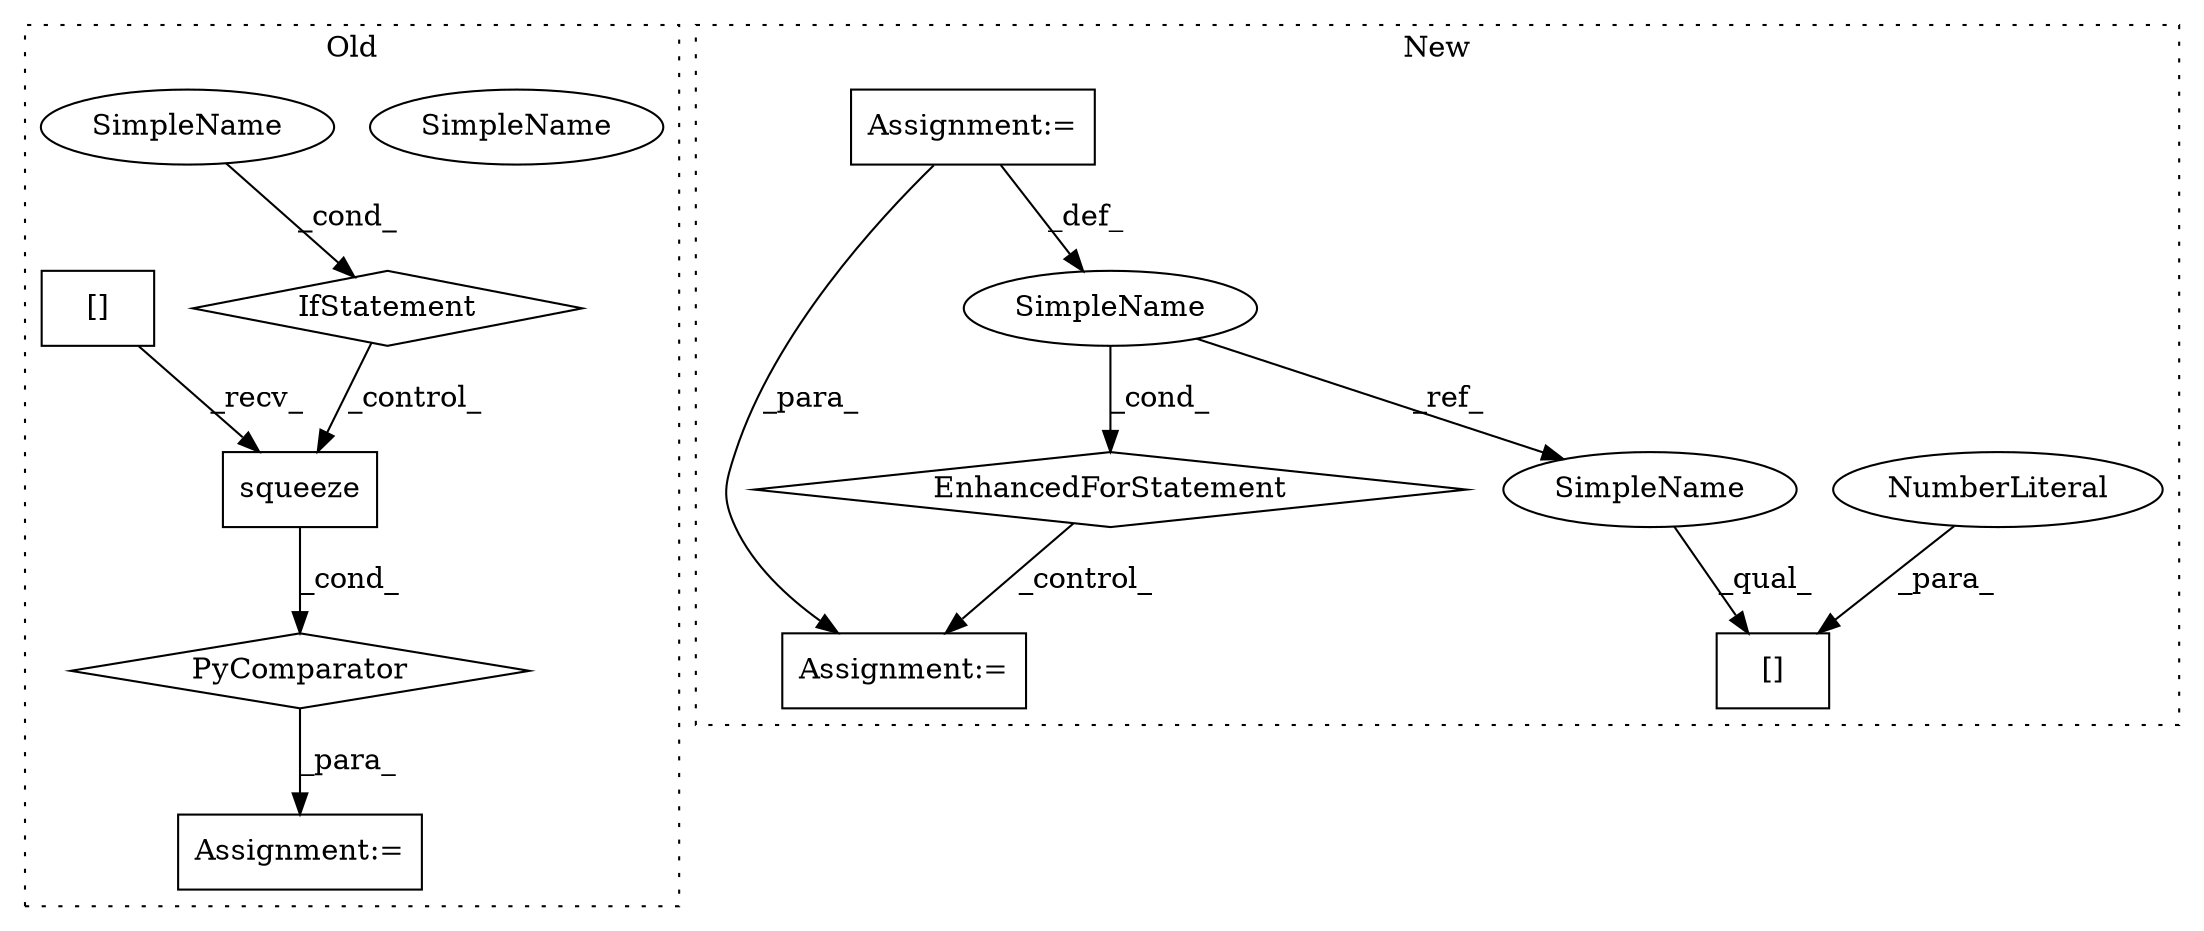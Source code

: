 digraph G {
subgraph cluster0 {
1 [label="squeeze" a="32" s="1068" l="9" shape="box"];
4 [label="Assignment:=" a="7" s="943" l="1" shape="box"];
7 [label="IfStatement" a="25" s="1273" l="27" shape="diamond"];
8 [label="SimpleName" a="42" s="1295" l="5" shape="ellipse"];
9 [label="[]" a="2" s="1005,1065" l="10,2" shape="box"];
12 [label="PyComparator" a="113" s="1273" l="27" shape="diamond"];
14 [label="SimpleName" a="42" s="1295" l="5" shape="ellipse"];
label = "Old";
style="dotted";
}
subgraph cluster1 {
2 [label="EnhancedForStatement" a="70" s="1429,1498" l="53,2" shape="diamond"];
3 [label="Assignment:=" a="7" s="1429,1498" l="53,2" shape="box"];
5 [label="Assignment:=" a="7" s="1509" l="2" shape="box"];
6 [label="SimpleName" a="42" s="1486" l="5" shape="ellipse"];
10 [label="[]" a="2" s="1529,1536" l="6,1" shape="box"];
11 [label="NumberLiteral" a="34" s="1535" l="1" shape="ellipse"];
13 [label="SimpleName" a="42" s="1529" l="5" shape="ellipse"];
label = "New";
style="dotted";
}
1 -> 12 [label="_cond_"];
2 -> 5 [label="_control_"];
3 -> 5 [label="_para_"];
3 -> 6 [label="_def_"];
6 -> 2 [label="_cond_"];
6 -> 13 [label="_ref_"];
7 -> 1 [label="_control_"];
9 -> 1 [label="_recv_"];
11 -> 10 [label="_para_"];
12 -> 4 [label="_para_"];
13 -> 10 [label="_qual_"];
14 -> 7 [label="_cond_"];
}